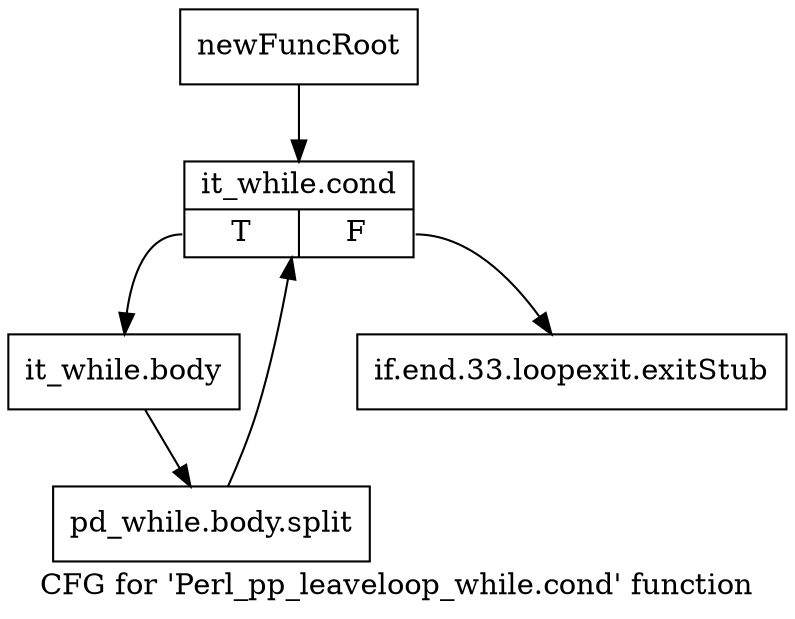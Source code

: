 digraph "CFG for 'Perl_pp_leaveloop_while.cond' function" {
	label="CFG for 'Perl_pp_leaveloop_while.cond' function";

	Node0x4ef0750 [shape=record,label="{newFuncRoot}"];
	Node0x4ef0750 -> Node0x4ef07f0;
	Node0x4ef07a0 [shape=record,label="{if.end.33.loopexit.exitStub}"];
	Node0x4ef07f0 [shape=record,label="{it_while.cond|{<s0>T|<s1>F}}"];
	Node0x4ef07f0:s0 -> Node0x4ef0840;
	Node0x4ef07f0:s1 -> Node0x4ef07a0;
	Node0x4ef0840 [shape=record,label="{it_while.body}"];
	Node0x4ef0840 -> Node0x6756740;
	Node0x6756740 [shape=record,label="{pd_while.body.split}"];
	Node0x6756740 -> Node0x4ef07f0;
}

